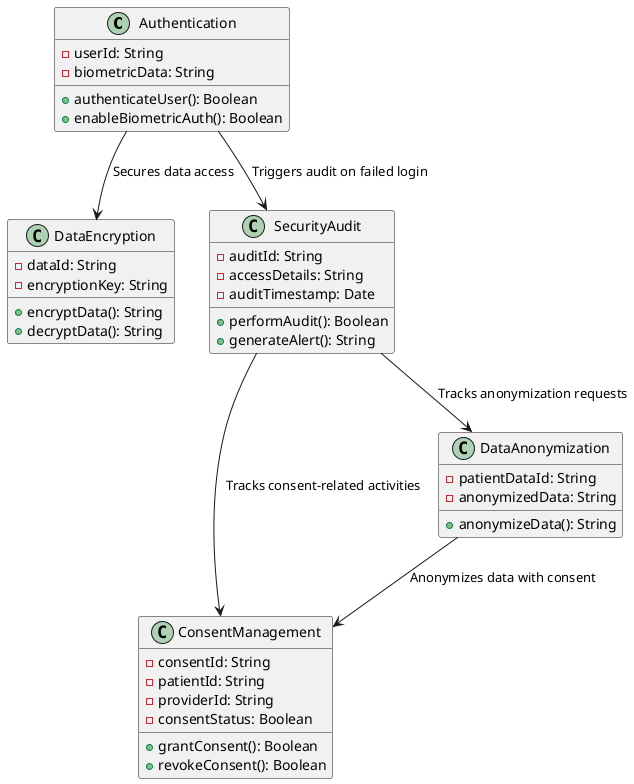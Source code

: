 @startuml
class Authentication {
  - userId: String
  - biometricData: String
  + authenticateUser(): Boolean
  + enableBiometricAuth(): Boolean
}

class DataEncryption {
  - dataId: String
  - encryptionKey: String
  + encryptData(): String
  + decryptData(): String
}

class ConsentManagement {
  - consentId: String
  - patientId: String
  - providerId: String
  - consentStatus: Boolean
  + grantConsent(): Boolean
  + revokeConsent(): Boolean
}

class SecurityAudit {
  - auditId: String
  - accessDetails: String
  - auditTimestamp: Date
  + performAudit(): Boolean
  + generateAlert(): String
}

class DataAnonymization {
  - patientDataId: String
  - anonymizedData: String
  + anonymizeData(): String
}

Authentication --> DataEncryption: Secures data access
Authentication --> SecurityAudit: Triggers audit on failed login
SecurityAudit --> ConsentManagement: Tracks consent-related activities
SecurityAudit --> DataAnonymization: Tracks anonymization requests
DataAnonymization --> ConsentManagement: Anonymizes data with consent

@enduml